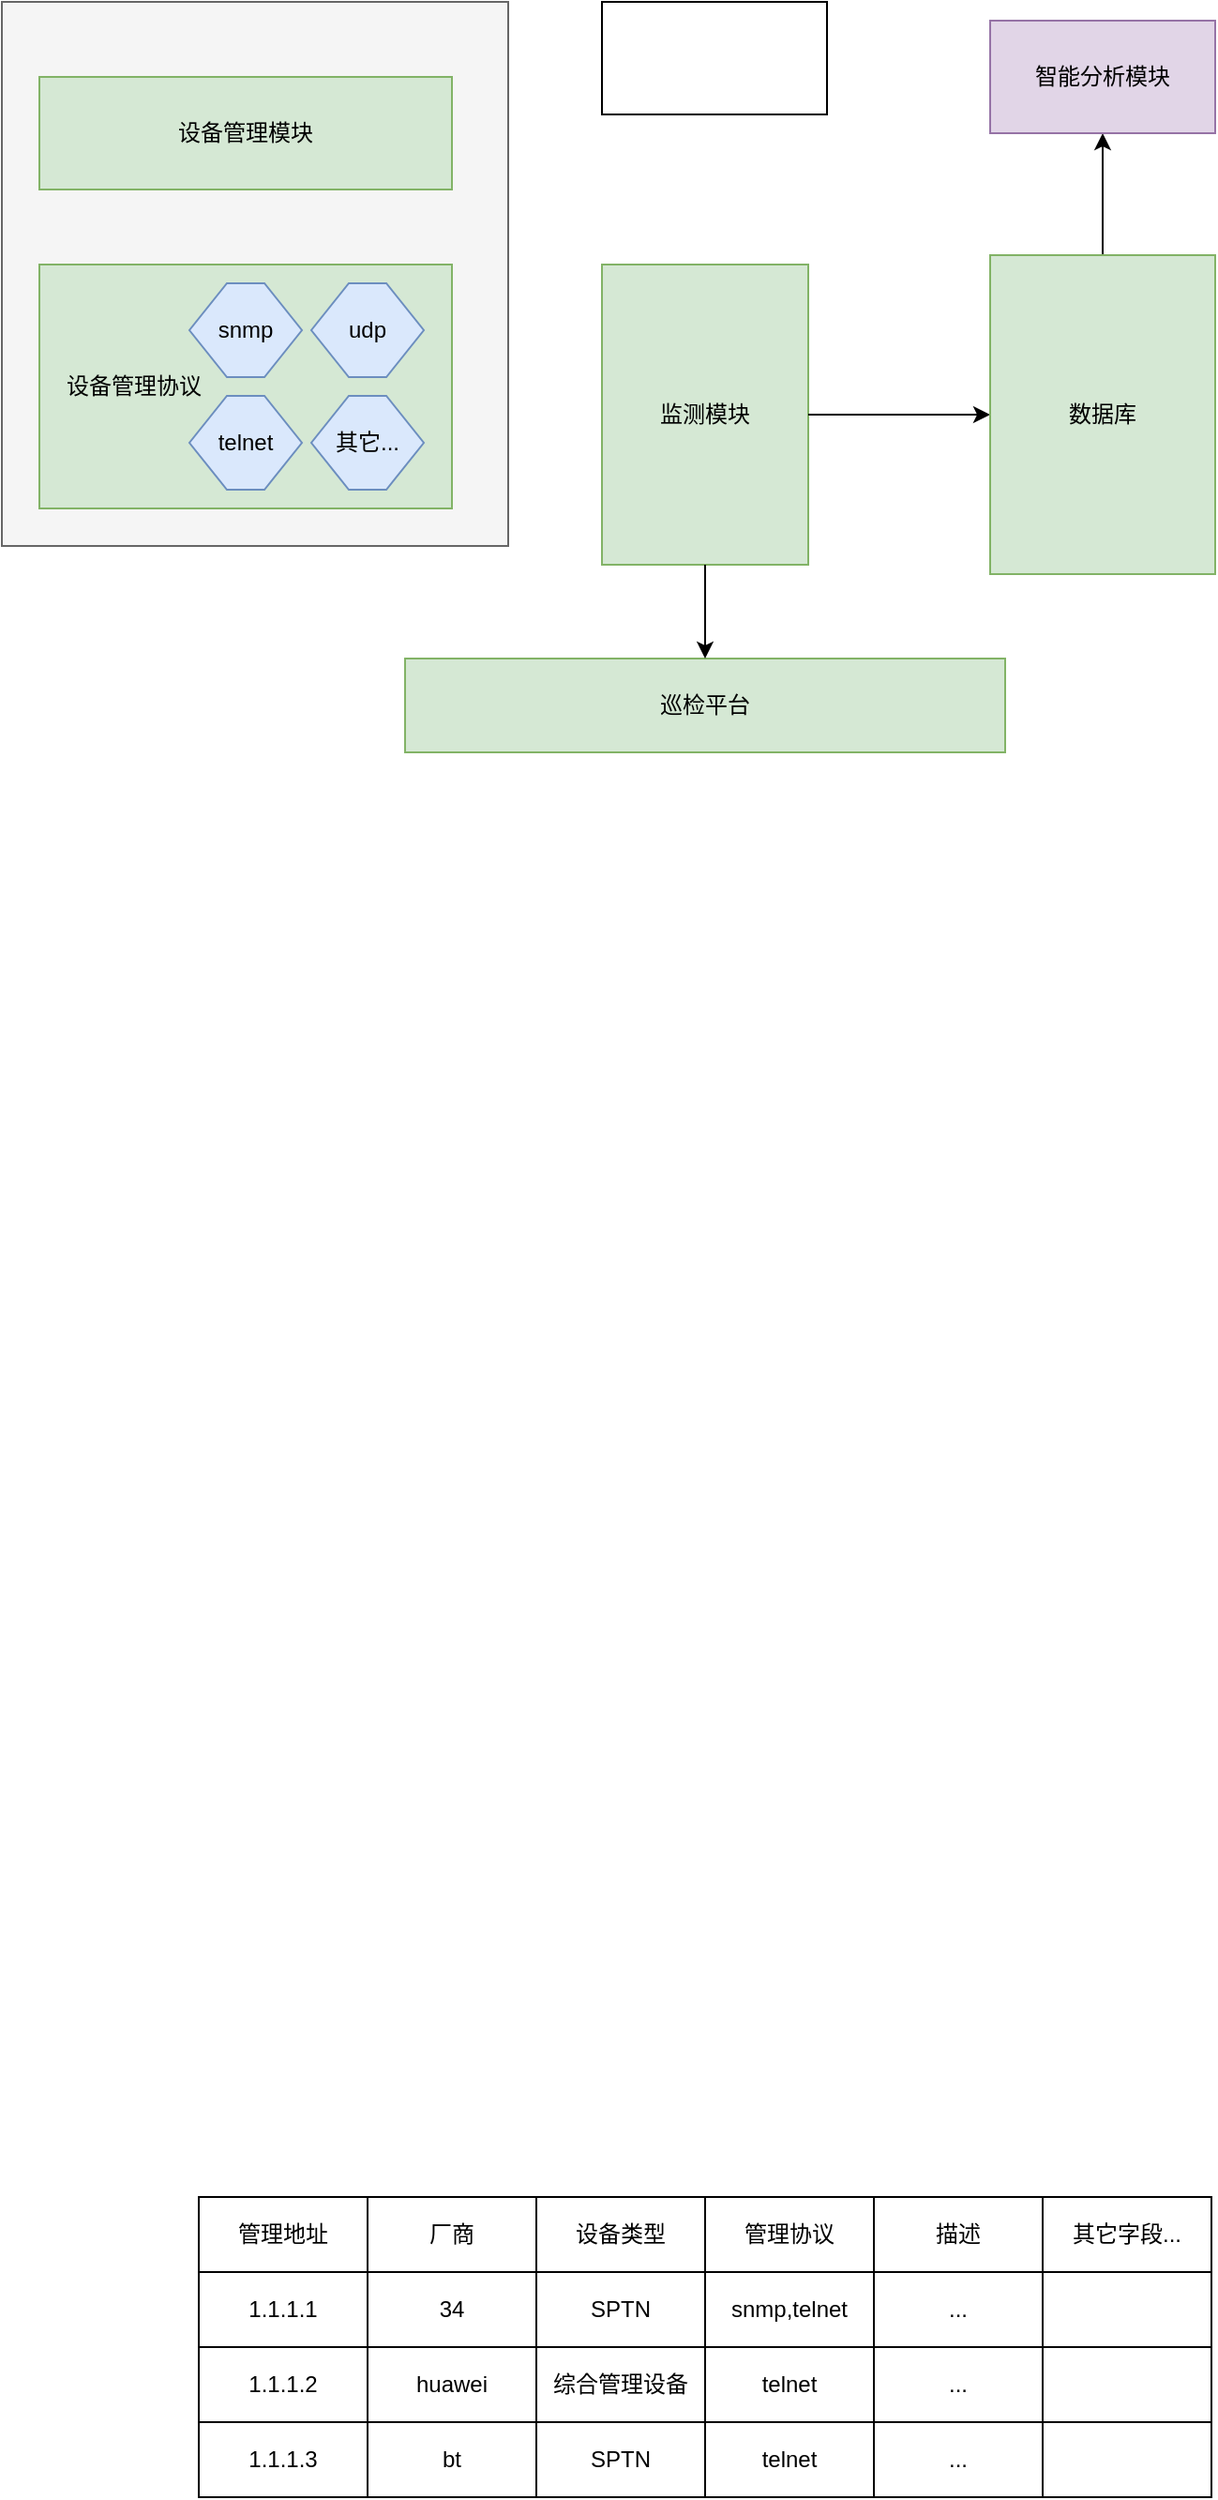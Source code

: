 <mxfile version="20.8.4" type="github">
  <diagram id="iAopiDdHfkZ6viL_v445" name="第 1 页">
    <mxGraphModel dx="1163" dy="977" grid="1" gridSize="10" guides="1" tooltips="1" connect="1" arrows="1" fold="1" page="1" pageScale="1" pageWidth="1654" pageHeight="2336" math="0" shadow="0">
      <root>
        <mxCell id="0" />
        <mxCell id="1" parent="0" />
        <mxCell id="urkheGTaAYXB2tBmHI-Z-23" value="" style="whiteSpace=wrap;html=1;fillColor=#f5f5f5;fontColor=#333333;strokeColor=#666666;" vertex="1" parent="1">
          <mxGeometry x="180" y="460" width="270" height="290" as="geometry" />
        </mxCell>
        <mxCell id="urkheGTaAYXB2tBmHI-Z-13" value="设备管理模块" style="rounded=0;whiteSpace=wrap;html=1;fillColor=#d5e8d4;strokeColor=#82b366;" vertex="1" parent="1">
          <mxGeometry x="200" y="500" width="220" height="60" as="geometry" />
        </mxCell>
        <mxCell id="urkheGTaAYXB2tBmHI-Z-16" value="" style="whiteSpace=wrap;html=1;fillColor=#d5e8d4;strokeColor=#82b366;" vertex="1" parent="1">
          <mxGeometry x="200" y="600" width="220" height="130" as="geometry" />
        </mxCell>
        <mxCell id="urkheGTaAYXB2tBmHI-Z-17" value="设备管理协议" style="text;html=1;align=center;verticalAlign=middle;resizable=0;points=[];autosize=1;strokeColor=none;fillColor=none;" vertex="1" parent="1">
          <mxGeometry x="200" y="650" width="100" height="30" as="geometry" />
        </mxCell>
        <mxCell id="urkheGTaAYXB2tBmHI-Z-19" value="snmp" style="shape=hexagon;perimeter=hexagonPerimeter2;whiteSpace=wrap;html=1;fixedSize=1;fillColor=#dae8fc;strokeColor=#6c8ebf;" vertex="1" parent="1">
          <mxGeometry x="280" y="610" width="60" height="50" as="geometry" />
        </mxCell>
        <mxCell id="urkheGTaAYXB2tBmHI-Z-20" value="telnet" style="shape=hexagon;perimeter=hexagonPerimeter2;whiteSpace=wrap;html=1;fixedSize=1;fillColor=#dae8fc;strokeColor=#6c8ebf;" vertex="1" parent="1">
          <mxGeometry x="280" y="670" width="60" height="50" as="geometry" />
        </mxCell>
        <mxCell id="urkheGTaAYXB2tBmHI-Z-21" value="udp" style="shape=hexagon;perimeter=hexagonPerimeter2;whiteSpace=wrap;html=1;fixedSize=1;fillColor=#dae8fc;strokeColor=#6c8ebf;" vertex="1" parent="1">
          <mxGeometry x="345" y="610" width="60" height="50" as="geometry" />
        </mxCell>
        <mxCell id="urkheGTaAYXB2tBmHI-Z-22" value="其它..." style="shape=hexagon;perimeter=hexagonPerimeter2;whiteSpace=wrap;html=1;fixedSize=1;fillColor=#dae8fc;strokeColor=#6c8ebf;" vertex="1" parent="1">
          <mxGeometry x="345" y="670" width="60" height="50" as="geometry" />
        </mxCell>
        <mxCell id="urkheGTaAYXB2tBmHI-Z-24" value="巡检平台" style="rounded=0;whiteSpace=wrap;html=1;fillColor=#d5e8d4;strokeColor=#82b366;" vertex="1" parent="1">
          <mxGeometry x="395" y="810" width="320" height="50" as="geometry" />
        </mxCell>
        <mxCell id="urkheGTaAYXB2tBmHI-Z-25" value="监测模块" style="rounded=0;whiteSpace=wrap;html=1;fillColor=#d5e8d4;strokeColor=#82b366;" vertex="1" parent="1">
          <mxGeometry x="500" y="600" width="110" height="160" as="geometry" />
        </mxCell>
        <mxCell id="urkheGTaAYXB2tBmHI-Z-26" style="edgeStyle=orthogonalEdgeStyle;rounded=0;orthogonalLoop=1;jettySize=auto;html=1;" edge="1" parent="1" source="urkheGTaAYXB2tBmHI-Z-25" target="urkheGTaAYXB2tBmHI-Z-24">
          <mxGeometry relative="1" as="geometry" />
        </mxCell>
        <mxCell id="urkheGTaAYXB2tBmHI-Z-29" style="edgeStyle=orthogonalEdgeStyle;rounded=0;orthogonalLoop=1;jettySize=auto;html=1;" edge="1" parent="1" source="urkheGTaAYXB2tBmHI-Z-25" target="urkheGTaAYXB2tBmHI-Z-28">
          <mxGeometry relative="1" as="geometry" />
        </mxCell>
        <mxCell id="urkheGTaAYXB2tBmHI-Z-35" style="edgeStyle=orthogonalEdgeStyle;rounded=0;orthogonalLoop=1;jettySize=auto;html=1;" edge="1" parent="1" source="urkheGTaAYXB2tBmHI-Z-28" target="urkheGTaAYXB2tBmHI-Z-30">
          <mxGeometry relative="1" as="geometry" />
        </mxCell>
        <mxCell id="urkheGTaAYXB2tBmHI-Z-28" value="数据库" style="rounded=0;whiteSpace=wrap;html=1;fillColor=#d5e8d4;strokeColor=#82b366;" vertex="1" parent="1">
          <mxGeometry x="707" y="595" width="120" height="170" as="geometry" />
        </mxCell>
        <mxCell id="urkheGTaAYXB2tBmHI-Z-30" value="智能分析模块" style="rounded=0;whiteSpace=wrap;html=1;fillColor=#e1d5e7;strokeColor=#9673a6;" vertex="1" parent="1">
          <mxGeometry x="707" y="470" width="120" height="60" as="geometry" />
        </mxCell>
        <mxCell id="urkheGTaAYXB2tBmHI-Z-36" value="" style="rounded=0;whiteSpace=wrap;html=1;" vertex="1" parent="1">
          <mxGeometry x="500" y="460" width="120" height="60" as="geometry" />
        </mxCell>
        <mxCell id="urkheGTaAYXB2tBmHI-Z-37" value="" style="shape=table;startSize=0;container=1;collapsible=0;childLayout=tableLayout;" vertex="1" parent="1">
          <mxGeometry x="285" y="1630" width="540" height="160" as="geometry" />
        </mxCell>
        <mxCell id="urkheGTaAYXB2tBmHI-Z-38" value="" style="shape=tableRow;horizontal=0;startSize=0;swimlaneHead=0;swimlaneBody=0;strokeColor=inherit;top=0;left=0;bottom=0;right=0;collapsible=0;dropTarget=0;fillColor=none;points=[[0,0.5],[1,0.5]];portConstraint=eastwest;" vertex="1" parent="urkheGTaAYXB2tBmHI-Z-37">
          <mxGeometry width="540" height="40" as="geometry" />
        </mxCell>
        <mxCell id="urkheGTaAYXB2tBmHI-Z-39" value="管理地址" style="shape=partialRectangle;html=1;whiteSpace=wrap;connectable=0;strokeColor=inherit;overflow=hidden;fillColor=none;top=0;left=0;bottom=0;right=0;pointerEvents=1;" vertex="1" parent="urkheGTaAYXB2tBmHI-Z-38">
          <mxGeometry width="90" height="40" as="geometry">
            <mxRectangle width="90" height="40" as="alternateBounds" />
          </mxGeometry>
        </mxCell>
        <mxCell id="urkheGTaAYXB2tBmHI-Z-40" value="厂商" style="shape=partialRectangle;html=1;whiteSpace=wrap;connectable=0;strokeColor=inherit;overflow=hidden;fillColor=none;top=0;left=0;bottom=0;right=0;pointerEvents=1;" vertex="1" parent="urkheGTaAYXB2tBmHI-Z-38">
          <mxGeometry x="90" width="90" height="40" as="geometry">
            <mxRectangle width="90" height="40" as="alternateBounds" />
          </mxGeometry>
        </mxCell>
        <mxCell id="urkheGTaAYXB2tBmHI-Z-41" value="设备类型" style="shape=partialRectangle;html=1;whiteSpace=wrap;connectable=0;strokeColor=inherit;overflow=hidden;fillColor=none;top=0;left=0;bottom=0;right=0;pointerEvents=1;" vertex="1" parent="urkheGTaAYXB2tBmHI-Z-38">
          <mxGeometry x="180" width="90" height="40" as="geometry">
            <mxRectangle width="90" height="40" as="alternateBounds" />
          </mxGeometry>
        </mxCell>
        <mxCell id="urkheGTaAYXB2tBmHI-Z-42" value="管理协议" style="shape=partialRectangle;html=1;whiteSpace=wrap;connectable=0;strokeColor=inherit;overflow=hidden;fillColor=none;top=0;left=0;bottom=0;right=0;pointerEvents=1;" vertex="1" parent="urkheGTaAYXB2tBmHI-Z-38">
          <mxGeometry x="270" width="90" height="40" as="geometry">
            <mxRectangle width="90" height="40" as="alternateBounds" />
          </mxGeometry>
        </mxCell>
        <mxCell id="urkheGTaAYXB2tBmHI-Z-43" value="描述" style="shape=partialRectangle;html=1;whiteSpace=wrap;connectable=0;strokeColor=inherit;overflow=hidden;fillColor=none;top=0;left=0;bottom=0;right=0;pointerEvents=1;" vertex="1" parent="urkheGTaAYXB2tBmHI-Z-38">
          <mxGeometry x="360" width="90" height="40" as="geometry">
            <mxRectangle width="90" height="40" as="alternateBounds" />
          </mxGeometry>
        </mxCell>
        <mxCell id="urkheGTaAYXB2tBmHI-Z-44" value="其它字段..." style="shape=partialRectangle;html=1;whiteSpace=wrap;connectable=0;strokeColor=inherit;overflow=hidden;fillColor=none;top=0;left=0;bottom=0;right=0;pointerEvents=1;" vertex="1" parent="urkheGTaAYXB2tBmHI-Z-38">
          <mxGeometry x="450" width="90" height="40" as="geometry">
            <mxRectangle width="90" height="40" as="alternateBounds" />
          </mxGeometry>
        </mxCell>
        <mxCell id="urkheGTaAYXB2tBmHI-Z-45" value="" style="shape=tableRow;horizontal=0;startSize=0;swimlaneHead=0;swimlaneBody=0;strokeColor=inherit;top=0;left=0;bottom=0;right=0;collapsible=0;dropTarget=0;fillColor=none;points=[[0,0.5],[1,0.5]];portConstraint=eastwest;" vertex="1" parent="urkheGTaAYXB2tBmHI-Z-37">
          <mxGeometry y="40" width="540" height="40" as="geometry" />
        </mxCell>
        <mxCell id="urkheGTaAYXB2tBmHI-Z-46" value="1.1.1.1" style="shape=partialRectangle;html=1;whiteSpace=wrap;connectable=0;strokeColor=inherit;overflow=hidden;fillColor=none;top=0;left=0;bottom=0;right=0;pointerEvents=1;" vertex="1" parent="urkheGTaAYXB2tBmHI-Z-45">
          <mxGeometry width="90" height="40" as="geometry">
            <mxRectangle width="90" height="40" as="alternateBounds" />
          </mxGeometry>
        </mxCell>
        <mxCell id="urkheGTaAYXB2tBmHI-Z-47" value="34" style="shape=partialRectangle;html=1;whiteSpace=wrap;connectable=0;strokeColor=inherit;overflow=hidden;fillColor=none;top=0;left=0;bottom=0;right=0;pointerEvents=1;" vertex="1" parent="urkheGTaAYXB2tBmHI-Z-45">
          <mxGeometry x="90" width="90" height="40" as="geometry">
            <mxRectangle width="90" height="40" as="alternateBounds" />
          </mxGeometry>
        </mxCell>
        <mxCell id="urkheGTaAYXB2tBmHI-Z-48" value="SPTN" style="shape=partialRectangle;html=1;whiteSpace=wrap;connectable=0;strokeColor=inherit;overflow=hidden;fillColor=none;top=0;left=0;bottom=0;right=0;pointerEvents=1;" vertex="1" parent="urkheGTaAYXB2tBmHI-Z-45">
          <mxGeometry x="180" width="90" height="40" as="geometry">
            <mxRectangle width="90" height="40" as="alternateBounds" />
          </mxGeometry>
        </mxCell>
        <mxCell id="urkheGTaAYXB2tBmHI-Z-49" value="snmp,telnet" style="shape=partialRectangle;html=1;whiteSpace=wrap;connectable=0;strokeColor=inherit;overflow=hidden;fillColor=none;top=0;left=0;bottom=0;right=0;pointerEvents=1;" vertex="1" parent="urkheGTaAYXB2tBmHI-Z-45">
          <mxGeometry x="270" width="90" height="40" as="geometry">
            <mxRectangle width="90" height="40" as="alternateBounds" />
          </mxGeometry>
        </mxCell>
        <mxCell id="urkheGTaAYXB2tBmHI-Z-50" value="..." style="shape=partialRectangle;html=1;whiteSpace=wrap;connectable=0;strokeColor=inherit;overflow=hidden;fillColor=none;top=0;left=0;bottom=0;right=0;pointerEvents=1;" vertex="1" parent="urkheGTaAYXB2tBmHI-Z-45">
          <mxGeometry x="360" width="90" height="40" as="geometry">
            <mxRectangle width="90" height="40" as="alternateBounds" />
          </mxGeometry>
        </mxCell>
        <mxCell id="urkheGTaAYXB2tBmHI-Z-51" value="" style="shape=partialRectangle;html=1;whiteSpace=wrap;connectable=0;strokeColor=inherit;overflow=hidden;fillColor=none;top=0;left=0;bottom=0;right=0;pointerEvents=1;" vertex="1" parent="urkheGTaAYXB2tBmHI-Z-45">
          <mxGeometry x="450" width="90" height="40" as="geometry">
            <mxRectangle width="90" height="40" as="alternateBounds" />
          </mxGeometry>
        </mxCell>
        <mxCell id="urkheGTaAYXB2tBmHI-Z-52" value="" style="shape=tableRow;horizontal=0;startSize=0;swimlaneHead=0;swimlaneBody=0;strokeColor=inherit;top=0;left=0;bottom=0;right=0;collapsible=0;dropTarget=0;fillColor=none;points=[[0,0.5],[1,0.5]];portConstraint=eastwest;" vertex="1" parent="urkheGTaAYXB2tBmHI-Z-37">
          <mxGeometry y="80" width="540" height="40" as="geometry" />
        </mxCell>
        <mxCell id="urkheGTaAYXB2tBmHI-Z-53" value="1.1.1.2" style="shape=partialRectangle;html=1;whiteSpace=wrap;connectable=0;strokeColor=inherit;overflow=hidden;fillColor=none;top=0;left=0;bottom=0;right=0;pointerEvents=1;" vertex="1" parent="urkheGTaAYXB2tBmHI-Z-52">
          <mxGeometry width="90" height="40" as="geometry">
            <mxRectangle width="90" height="40" as="alternateBounds" />
          </mxGeometry>
        </mxCell>
        <mxCell id="urkheGTaAYXB2tBmHI-Z-54" value="huawei" style="shape=partialRectangle;html=1;whiteSpace=wrap;connectable=0;strokeColor=inherit;overflow=hidden;fillColor=none;top=0;left=0;bottom=0;right=0;pointerEvents=1;" vertex="1" parent="urkheGTaAYXB2tBmHI-Z-52">
          <mxGeometry x="90" width="90" height="40" as="geometry">
            <mxRectangle width="90" height="40" as="alternateBounds" />
          </mxGeometry>
        </mxCell>
        <mxCell id="urkheGTaAYXB2tBmHI-Z-55" value="综合管理设备" style="shape=partialRectangle;html=1;whiteSpace=wrap;connectable=0;strokeColor=inherit;overflow=hidden;fillColor=none;top=0;left=0;bottom=0;right=0;pointerEvents=1;" vertex="1" parent="urkheGTaAYXB2tBmHI-Z-52">
          <mxGeometry x="180" width="90" height="40" as="geometry">
            <mxRectangle width="90" height="40" as="alternateBounds" />
          </mxGeometry>
        </mxCell>
        <mxCell id="urkheGTaAYXB2tBmHI-Z-56" value="telnet" style="shape=partialRectangle;html=1;whiteSpace=wrap;connectable=0;strokeColor=inherit;overflow=hidden;fillColor=none;top=0;left=0;bottom=0;right=0;pointerEvents=1;" vertex="1" parent="urkheGTaAYXB2tBmHI-Z-52">
          <mxGeometry x="270" width="90" height="40" as="geometry">
            <mxRectangle width="90" height="40" as="alternateBounds" />
          </mxGeometry>
        </mxCell>
        <mxCell id="urkheGTaAYXB2tBmHI-Z-57" value="..." style="shape=partialRectangle;html=1;whiteSpace=wrap;connectable=0;strokeColor=inherit;overflow=hidden;fillColor=none;top=0;left=0;bottom=0;right=0;pointerEvents=1;" vertex="1" parent="urkheGTaAYXB2tBmHI-Z-52">
          <mxGeometry x="360" width="90" height="40" as="geometry">
            <mxRectangle width="90" height="40" as="alternateBounds" />
          </mxGeometry>
        </mxCell>
        <mxCell id="urkheGTaAYXB2tBmHI-Z-58" value="" style="shape=partialRectangle;html=1;whiteSpace=wrap;connectable=0;strokeColor=inherit;overflow=hidden;fillColor=none;top=0;left=0;bottom=0;right=0;pointerEvents=1;" vertex="1" parent="urkheGTaAYXB2tBmHI-Z-52">
          <mxGeometry x="450" width="90" height="40" as="geometry">
            <mxRectangle width="90" height="40" as="alternateBounds" />
          </mxGeometry>
        </mxCell>
        <mxCell id="urkheGTaAYXB2tBmHI-Z-59" value="" style="shape=tableRow;horizontal=0;startSize=0;swimlaneHead=0;swimlaneBody=0;strokeColor=inherit;top=0;left=0;bottom=0;right=0;collapsible=0;dropTarget=0;fillColor=none;points=[[0,0.5],[1,0.5]];portConstraint=eastwest;" vertex="1" parent="urkheGTaAYXB2tBmHI-Z-37">
          <mxGeometry y="120" width="540" height="40" as="geometry" />
        </mxCell>
        <mxCell id="urkheGTaAYXB2tBmHI-Z-60" value="1.1.1.3" style="shape=partialRectangle;html=1;whiteSpace=wrap;connectable=0;strokeColor=inherit;overflow=hidden;fillColor=none;top=0;left=0;bottom=0;right=0;pointerEvents=1;" vertex="1" parent="urkheGTaAYXB2tBmHI-Z-59">
          <mxGeometry width="90" height="40" as="geometry">
            <mxRectangle width="90" height="40" as="alternateBounds" />
          </mxGeometry>
        </mxCell>
        <mxCell id="urkheGTaAYXB2tBmHI-Z-61" value="bt" style="shape=partialRectangle;html=1;whiteSpace=wrap;connectable=0;strokeColor=inherit;overflow=hidden;fillColor=none;top=0;left=0;bottom=0;right=0;pointerEvents=1;" vertex="1" parent="urkheGTaAYXB2tBmHI-Z-59">
          <mxGeometry x="90" width="90" height="40" as="geometry">
            <mxRectangle width="90" height="40" as="alternateBounds" />
          </mxGeometry>
        </mxCell>
        <mxCell id="urkheGTaAYXB2tBmHI-Z-62" value="SPTN" style="shape=partialRectangle;html=1;whiteSpace=wrap;connectable=0;strokeColor=inherit;overflow=hidden;fillColor=none;top=0;left=0;bottom=0;right=0;pointerEvents=1;" vertex="1" parent="urkheGTaAYXB2tBmHI-Z-59">
          <mxGeometry x="180" width="90" height="40" as="geometry">
            <mxRectangle width="90" height="40" as="alternateBounds" />
          </mxGeometry>
        </mxCell>
        <mxCell id="urkheGTaAYXB2tBmHI-Z-63" value="telnet" style="shape=partialRectangle;html=1;whiteSpace=wrap;connectable=0;strokeColor=inherit;overflow=hidden;fillColor=none;top=0;left=0;bottom=0;right=0;pointerEvents=1;" vertex="1" parent="urkheGTaAYXB2tBmHI-Z-59">
          <mxGeometry x="270" width="90" height="40" as="geometry">
            <mxRectangle width="90" height="40" as="alternateBounds" />
          </mxGeometry>
        </mxCell>
        <mxCell id="urkheGTaAYXB2tBmHI-Z-64" value="..." style="shape=partialRectangle;html=1;whiteSpace=wrap;connectable=0;strokeColor=inherit;overflow=hidden;fillColor=none;top=0;left=0;bottom=0;right=0;pointerEvents=1;" vertex="1" parent="urkheGTaAYXB2tBmHI-Z-59">
          <mxGeometry x="360" width="90" height="40" as="geometry">
            <mxRectangle width="90" height="40" as="alternateBounds" />
          </mxGeometry>
        </mxCell>
        <mxCell id="urkheGTaAYXB2tBmHI-Z-65" value="" style="shape=partialRectangle;html=1;whiteSpace=wrap;connectable=0;strokeColor=inherit;overflow=hidden;fillColor=none;top=0;left=0;bottom=0;right=0;pointerEvents=1;" vertex="1" parent="urkheGTaAYXB2tBmHI-Z-59">
          <mxGeometry x="450" width="90" height="40" as="geometry">
            <mxRectangle width="90" height="40" as="alternateBounds" />
          </mxGeometry>
        </mxCell>
      </root>
    </mxGraphModel>
  </diagram>
</mxfile>
